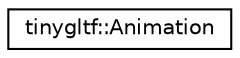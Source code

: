 digraph "Graphical Class Hierarchy"
{
  edge [fontname="Helvetica",fontsize="10",labelfontname="Helvetica",labelfontsize="10"];
  node [fontname="Helvetica",fontsize="10",shape=record];
  rankdir="LR";
  Node0 [label="tinygltf::Animation",height=0.2,width=0.4,color="black", fillcolor="white", style="filled",URL="$structtinygltf_1_1Animation.html"];
}
